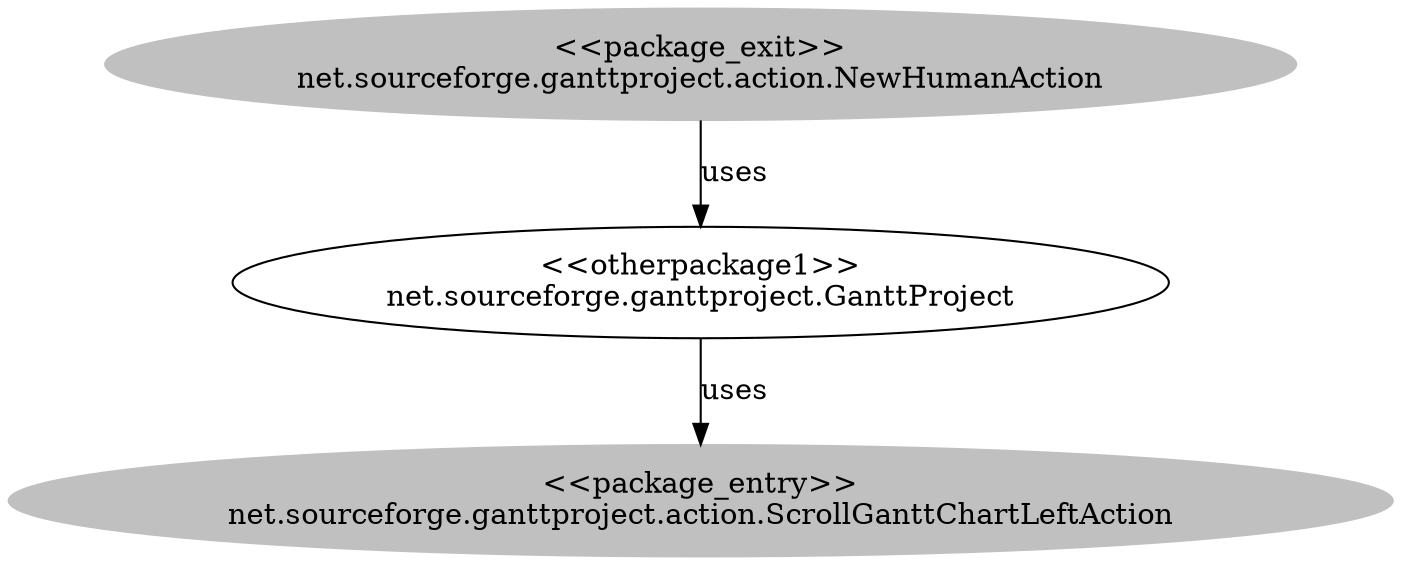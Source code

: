 digraph cd {
	net_sourceforge_ganttproject_action_NewHumanAction [label="<<package_exit>>
net.sourceforge.ganttproject.action.NewHumanAction",style=filled,color="grey"];
	net_sourceforge_ganttproject_action_ScrollGanttChartLeftAction [label="<<package_entry>>
net.sourceforge.ganttproject.action.ScrollGanttChartLeftAction",style=filled,color="grey"];
	net_sourceforge_ganttproject_GanttProject [label="<<otherpackage1>>
net.sourceforge.ganttproject.GanttProject"];
	net_sourceforge_ganttproject_action_NewHumanAction -> net_sourceforge_ganttproject_GanttProject [label=uses];
	net_sourceforge_ganttproject_GanttProject -> net_sourceforge_ganttproject_action_ScrollGanttChartLeftAction [label=uses];
}
